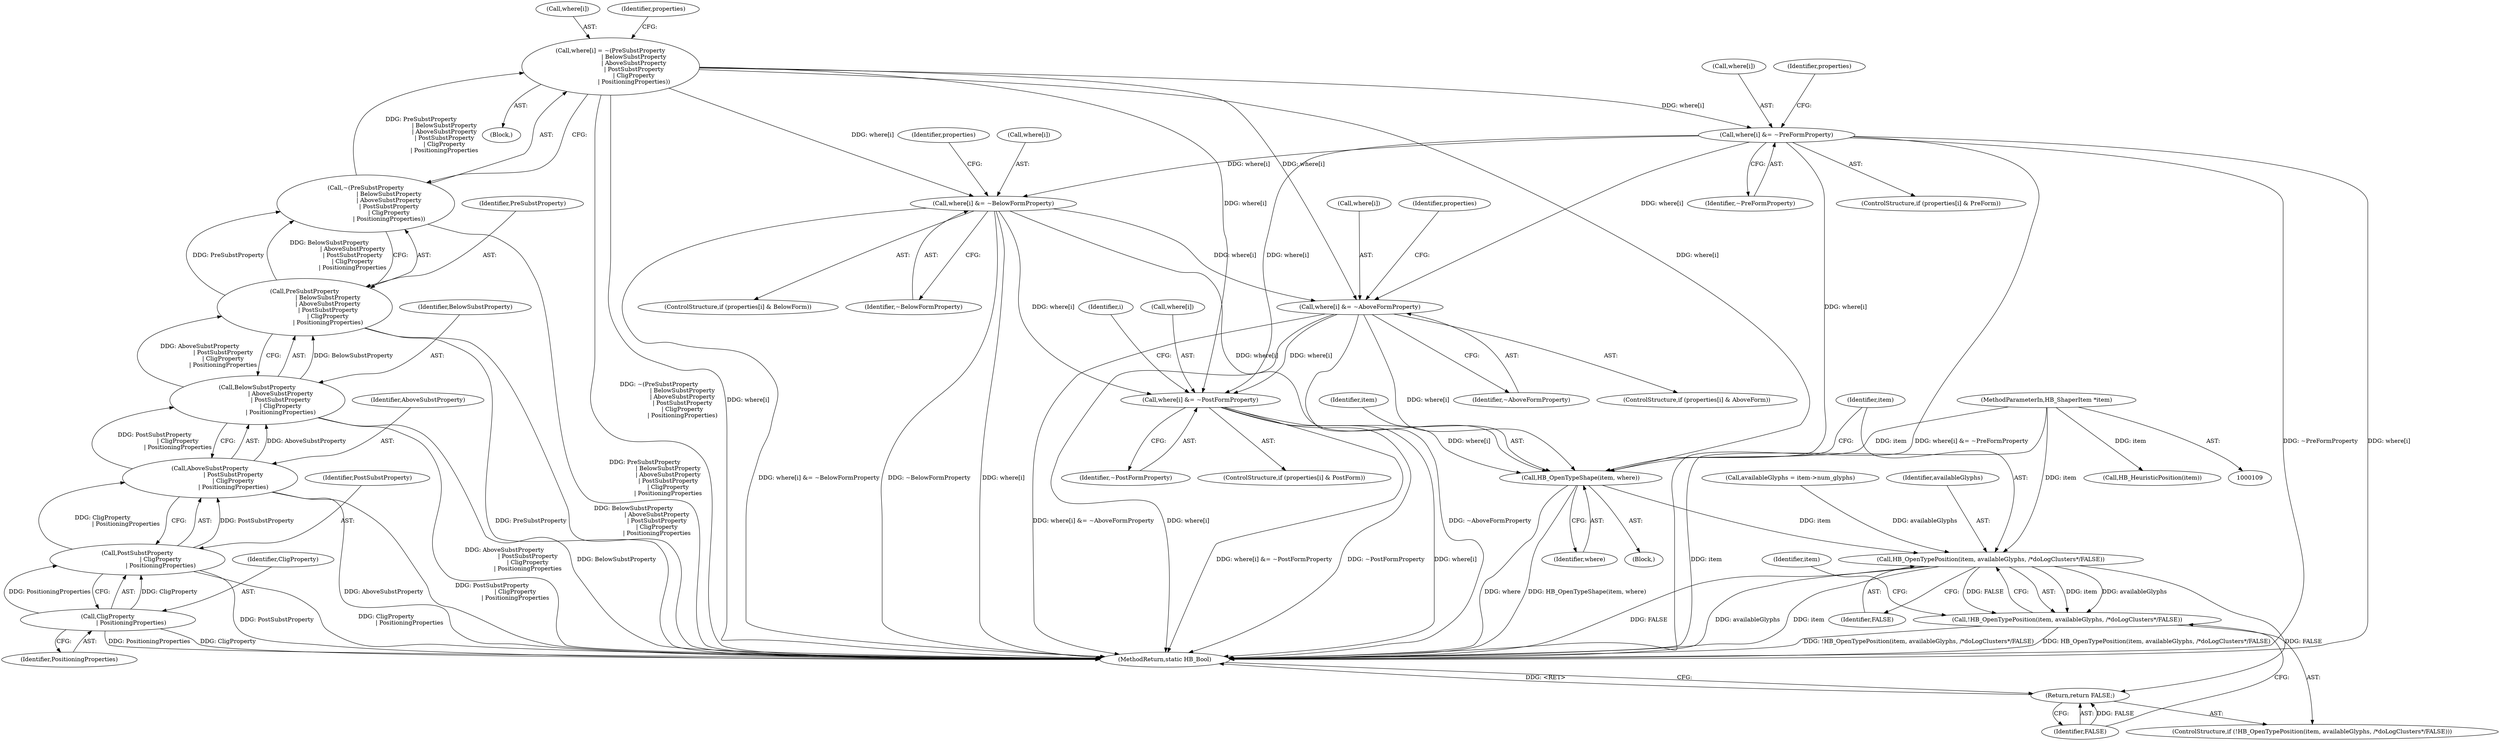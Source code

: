 digraph "0_Chrome_2953a669ec0a32a25c6250d34bf895ec0eb63d27@pointer" {
"1000765" [label="(Call,HB_OpenTypeShape(item, where))"];
"1000111" [label="(MethodParameterIn,HB_ShaperItem *item)"];
"1000738" [label="(Call,where[i] &= ~BelowFormProperty)"];
"1000705" [label="(Call,where[i] = ~(PreSubstProperty\n                         | BelowSubstProperty\n                         | AboveSubstProperty\n                         | PostSubstProperty\n                         | CligProperty\n                         | PositioningProperties))"];
"1000709" [label="(Call,~(PreSubstProperty\n                         | BelowSubstProperty\n                         | AboveSubstProperty\n                         | PostSubstProperty\n                         | CligProperty\n                         | PositioningProperties))"];
"1000710" [label="(Call,PreSubstProperty\n                         | BelowSubstProperty\n                         | AboveSubstProperty\n                         | PostSubstProperty\n                         | CligProperty\n                         | PositioningProperties)"];
"1000712" [label="(Call,BelowSubstProperty\n                         | AboveSubstProperty\n                         | PostSubstProperty\n                         | CligProperty\n                         | PositioningProperties)"];
"1000714" [label="(Call,AboveSubstProperty\n                         | PostSubstProperty\n                         | CligProperty\n                         | PositioningProperties)"];
"1000716" [label="(Call,PostSubstProperty\n                         | CligProperty\n                         | PositioningProperties)"];
"1000718" [label="(Call,CligProperty\n                         | PositioningProperties)"];
"1000727" [label="(Call,where[i] &= ~PreFormProperty)"];
"1000749" [label="(Call,where[i] &= ~AboveFormProperty)"];
"1000760" [label="(Call,where[i] &= ~PostFormProperty)"];
"1000770" [label="(Call,HB_OpenTypePosition(item, availableGlyphs, /*doLogClusters*/FALSE))"];
"1000769" [label="(Call,!HB_OpenTypePosition(item, availableGlyphs, /*doLogClusters*/FALSE))"];
"1000774" [label="(Return,return FALSE;)"];
"1000704" [label="(Block,)"];
"1000731" [label="(Identifier,~PreFormProperty)"];
"1000753" [label="(Identifier,~AboveFormProperty)"];
"1000775" [label="(Identifier,FALSE)"];
"1000715" [label="(Identifier,AboveSubstProperty)"];
"1000739" [label="(Call,where[i])"];
"1000720" [label="(Identifier,PositioningProperties)"];
"1000719" [label="(Identifier,CligProperty)"];
"1000706" [label="(Call,where[i])"];
"1000724" [label="(Identifier,properties)"];
"1000750" [label="(Call,where[i])"];
"1000709" [label="(Call,~(PreSubstProperty\n                         | BelowSubstProperty\n                         | AboveSubstProperty\n                         | PostSubstProperty\n                         | CligProperty\n                         | PositioningProperties))"];
"1000765" [label="(Call,HB_OpenTypeShape(item, where))"];
"1000780" [label="(Call,HB_HeuristicPosition(item))"];
"1000693" [label="(Block,)"];
"1000705" [label="(Call,where[i] = ~(PreSubstProperty\n                         | BelowSubstProperty\n                         | AboveSubstProperty\n                         | PostSubstProperty\n                         | CligProperty\n                         | PositioningProperties))"];
"1000727" [label="(Call,where[i] &= ~PreFormProperty)"];
"1000718" [label="(Call,CligProperty\n                         | PositioningProperties)"];
"1000717" [label="(Identifier,PostSubstProperty)"];
"1000710" [label="(Call,PreSubstProperty\n                         | BelowSubstProperty\n                         | AboveSubstProperty\n                         | PostSubstProperty\n                         | CligProperty\n                         | PositioningProperties)"];
"1000757" [label="(Identifier,properties)"];
"1000786" [label="(Identifier,item)"];
"1000732" [label="(ControlStructure,if (properties[i] & BelowForm))"];
"1000115" [label="(Call,availableGlyphs = item->num_glyphs)"];
"1000793" [label="(MethodReturn,static HB_Bool)"];
"1000774" [label="(Return,return FALSE;)"];
"1000768" [label="(ControlStructure,if (!HB_OpenTypePosition(item, availableGlyphs, /*doLogClusters*/FALSE)))"];
"1000760" [label="(Call,where[i] &= ~PostFormProperty)"];
"1000712" [label="(Call,BelowSubstProperty\n                         | AboveSubstProperty\n                         | PostSubstProperty\n                         | CligProperty\n                         | PositioningProperties)"];
"1000111" [label="(MethodParameterIn,HB_ShaperItem *item)"];
"1000754" [label="(ControlStructure,if (properties[i] & PostForm))"];
"1000771" [label="(Identifier,item)"];
"1000773" [label="(Identifier,FALSE)"];
"1000746" [label="(Identifier,properties)"];
"1000738" [label="(Call,where[i] &= ~BelowFormProperty)"];
"1000749" [label="(Call,where[i] &= ~AboveFormProperty)"];
"1000711" [label="(Identifier,PreSubstProperty)"];
"1000735" [label="(Identifier,properties)"];
"1000703" [label="(Identifier,i)"];
"1000742" [label="(Identifier,~BelowFormProperty)"];
"1000714" [label="(Call,AboveSubstProperty\n                         | PostSubstProperty\n                         | CligProperty\n                         | PositioningProperties)"];
"1000761" [label="(Call,where[i])"];
"1000767" [label="(Identifier,where)"];
"1000769" [label="(Call,!HB_OpenTypePosition(item, availableGlyphs, /*doLogClusters*/FALSE))"];
"1000713" [label="(Identifier,BelowSubstProperty)"];
"1000772" [label="(Identifier,availableGlyphs)"];
"1000721" [label="(ControlStructure,if (properties[i] & PreForm))"];
"1000770" [label="(Call,HB_OpenTypePosition(item, availableGlyphs, /*doLogClusters*/FALSE))"];
"1000764" [label="(Identifier,~PostFormProperty)"];
"1000716" [label="(Call,PostSubstProperty\n                         | CligProperty\n                         | PositioningProperties)"];
"1000766" [label="(Identifier,item)"];
"1000743" [label="(ControlStructure,if (properties[i] & AboveForm))"];
"1000728" [label="(Call,where[i])"];
"1000765" -> "1000693"  [label="AST: "];
"1000765" -> "1000767"  [label="CFG: "];
"1000766" -> "1000765"  [label="AST: "];
"1000767" -> "1000765"  [label="AST: "];
"1000771" -> "1000765"  [label="CFG: "];
"1000765" -> "1000793"  [label="DDG: where"];
"1000765" -> "1000793"  [label="DDG: HB_OpenTypeShape(item, where)"];
"1000111" -> "1000765"  [label="DDG: item"];
"1000738" -> "1000765"  [label="DDG: where[i]"];
"1000749" -> "1000765"  [label="DDG: where[i]"];
"1000705" -> "1000765"  [label="DDG: where[i]"];
"1000760" -> "1000765"  [label="DDG: where[i]"];
"1000727" -> "1000765"  [label="DDG: where[i]"];
"1000765" -> "1000770"  [label="DDG: item"];
"1000111" -> "1000109"  [label="AST: "];
"1000111" -> "1000793"  [label="DDG: item"];
"1000111" -> "1000770"  [label="DDG: item"];
"1000111" -> "1000780"  [label="DDG: item"];
"1000738" -> "1000732"  [label="AST: "];
"1000738" -> "1000742"  [label="CFG: "];
"1000739" -> "1000738"  [label="AST: "];
"1000742" -> "1000738"  [label="AST: "];
"1000746" -> "1000738"  [label="CFG: "];
"1000738" -> "1000793"  [label="DDG: ~BelowFormProperty"];
"1000738" -> "1000793"  [label="DDG: where[i]"];
"1000738" -> "1000793"  [label="DDG: where[i] &= ~BelowFormProperty"];
"1000705" -> "1000738"  [label="DDG: where[i]"];
"1000727" -> "1000738"  [label="DDG: where[i]"];
"1000738" -> "1000749"  [label="DDG: where[i]"];
"1000738" -> "1000760"  [label="DDG: where[i]"];
"1000705" -> "1000704"  [label="AST: "];
"1000705" -> "1000709"  [label="CFG: "];
"1000706" -> "1000705"  [label="AST: "];
"1000709" -> "1000705"  [label="AST: "];
"1000724" -> "1000705"  [label="CFG: "];
"1000705" -> "1000793"  [label="DDG: ~(PreSubstProperty\n                         | BelowSubstProperty\n                         | AboveSubstProperty\n                         | PostSubstProperty\n                         | CligProperty\n                         | PositioningProperties)"];
"1000705" -> "1000793"  [label="DDG: where[i]"];
"1000709" -> "1000705"  [label="DDG: PreSubstProperty\n                         | BelowSubstProperty\n                         | AboveSubstProperty\n                         | PostSubstProperty\n                         | CligProperty\n                         | PositioningProperties"];
"1000705" -> "1000727"  [label="DDG: where[i]"];
"1000705" -> "1000749"  [label="DDG: where[i]"];
"1000705" -> "1000760"  [label="DDG: where[i]"];
"1000709" -> "1000710"  [label="CFG: "];
"1000710" -> "1000709"  [label="AST: "];
"1000709" -> "1000793"  [label="DDG: PreSubstProperty\n                         | BelowSubstProperty\n                         | AboveSubstProperty\n                         | PostSubstProperty\n                         | CligProperty\n                         | PositioningProperties"];
"1000710" -> "1000709"  [label="DDG: PreSubstProperty"];
"1000710" -> "1000709"  [label="DDG: BelowSubstProperty\n                         | AboveSubstProperty\n                         | PostSubstProperty\n                         | CligProperty\n                         | PositioningProperties"];
"1000710" -> "1000712"  [label="CFG: "];
"1000711" -> "1000710"  [label="AST: "];
"1000712" -> "1000710"  [label="AST: "];
"1000710" -> "1000793"  [label="DDG: PreSubstProperty"];
"1000710" -> "1000793"  [label="DDG: BelowSubstProperty\n                         | AboveSubstProperty\n                         | PostSubstProperty\n                         | CligProperty\n                         | PositioningProperties"];
"1000712" -> "1000710"  [label="DDG: BelowSubstProperty"];
"1000712" -> "1000710"  [label="DDG: AboveSubstProperty\n                         | PostSubstProperty\n                         | CligProperty\n                         | PositioningProperties"];
"1000712" -> "1000714"  [label="CFG: "];
"1000713" -> "1000712"  [label="AST: "];
"1000714" -> "1000712"  [label="AST: "];
"1000712" -> "1000793"  [label="DDG: AboveSubstProperty\n                         | PostSubstProperty\n                         | CligProperty\n                         | PositioningProperties"];
"1000712" -> "1000793"  [label="DDG: BelowSubstProperty"];
"1000714" -> "1000712"  [label="DDG: AboveSubstProperty"];
"1000714" -> "1000712"  [label="DDG: PostSubstProperty\n                         | CligProperty\n                         | PositioningProperties"];
"1000714" -> "1000716"  [label="CFG: "];
"1000715" -> "1000714"  [label="AST: "];
"1000716" -> "1000714"  [label="AST: "];
"1000714" -> "1000793"  [label="DDG: PostSubstProperty\n                         | CligProperty\n                         | PositioningProperties"];
"1000714" -> "1000793"  [label="DDG: AboveSubstProperty"];
"1000716" -> "1000714"  [label="DDG: PostSubstProperty"];
"1000716" -> "1000714"  [label="DDG: CligProperty\n                         | PositioningProperties"];
"1000716" -> "1000718"  [label="CFG: "];
"1000717" -> "1000716"  [label="AST: "];
"1000718" -> "1000716"  [label="AST: "];
"1000716" -> "1000793"  [label="DDG: PostSubstProperty"];
"1000716" -> "1000793"  [label="DDG: CligProperty\n                         | PositioningProperties"];
"1000718" -> "1000716"  [label="DDG: CligProperty"];
"1000718" -> "1000716"  [label="DDG: PositioningProperties"];
"1000718" -> "1000720"  [label="CFG: "];
"1000719" -> "1000718"  [label="AST: "];
"1000720" -> "1000718"  [label="AST: "];
"1000718" -> "1000793"  [label="DDG: PositioningProperties"];
"1000718" -> "1000793"  [label="DDG: CligProperty"];
"1000727" -> "1000721"  [label="AST: "];
"1000727" -> "1000731"  [label="CFG: "];
"1000728" -> "1000727"  [label="AST: "];
"1000731" -> "1000727"  [label="AST: "];
"1000735" -> "1000727"  [label="CFG: "];
"1000727" -> "1000793"  [label="DDG: where[i] &= ~PreFormProperty"];
"1000727" -> "1000793"  [label="DDG: ~PreFormProperty"];
"1000727" -> "1000793"  [label="DDG: where[i]"];
"1000727" -> "1000749"  [label="DDG: where[i]"];
"1000727" -> "1000760"  [label="DDG: where[i]"];
"1000749" -> "1000743"  [label="AST: "];
"1000749" -> "1000753"  [label="CFG: "];
"1000750" -> "1000749"  [label="AST: "];
"1000753" -> "1000749"  [label="AST: "];
"1000757" -> "1000749"  [label="CFG: "];
"1000749" -> "1000793"  [label="DDG: where[i]"];
"1000749" -> "1000793"  [label="DDG: ~AboveFormProperty"];
"1000749" -> "1000793"  [label="DDG: where[i] &= ~AboveFormProperty"];
"1000749" -> "1000760"  [label="DDG: where[i]"];
"1000760" -> "1000754"  [label="AST: "];
"1000760" -> "1000764"  [label="CFG: "];
"1000761" -> "1000760"  [label="AST: "];
"1000764" -> "1000760"  [label="AST: "];
"1000703" -> "1000760"  [label="CFG: "];
"1000760" -> "1000793"  [label="DDG: where[i] &= ~PostFormProperty"];
"1000760" -> "1000793"  [label="DDG: ~PostFormProperty"];
"1000760" -> "1000793"  [label="DDG: where[i]"];
"1000770" -> "1000769"  [label="AST: "];
"1000770" -> "1000773"  [label="CFG: "];
"1000771" -> "1000770"  [label="AST: "];
"1000772" -> "1000770"  [label="AST: "];
"1000773" -> "1000770"  [label="AST: "];
"1000769" -> "1000770"  [label="CFG: "];
"1000770" -> "1000793"  [label="DDG: FALSE"];
"1000770" -> "1000793"  [label="DDG: availableGlyphs"];
"1000770" -> "1000793"  [label="DDG: item"];
"1000770" -> "1000769"  [label="DDG: item"];
"1000770" -> "1000769"  [label="DDG: availableGlyphs"];
"1000770" -> "1000769"  [label="DDG: FALSE"];
"1000115" -> "1000770"  [label="DDG: availableGlyphs"];
"1000770" -> "1000774"  [label="DDG: FALSE"];
"1000769" -> "1000768"  [label="AST: "];
"1000775" -> "1000769"  [label="CFG: "];
"1000786" -> "1000769"  [label="CFG: "];
"1000769" -> "1000793"  [label="DDG: !HB_OpenTypePosition(item, availableGlyphs, /*doLogClusters*/FALSE)"];
"1000769" -> "1000793"  [label="DDG: HB_OpenTypePosition(item, availableGlyphs, /*doLogClusters*/FALSE)"];
"1000774" -> "1000768"  [label="AST: "];
"1000774" -> "1000775"  [label="CFG: "];
"1000775" -> "1000774"  [label="AST: "];
"1000793" -> "1000774"  [label="CFG: "];
"1000774" -> "1000793"  [label="DDG: <RET>"];
"1000775" -> "1000774"  [label="DDG: FALSE"];
}
